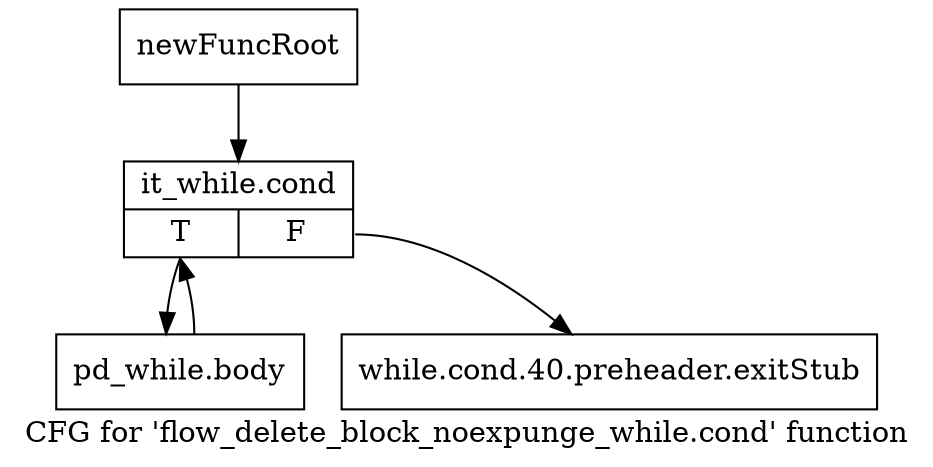 digraph "CFG for 'flow_delete_block_noexpunge_while.cond' function" {
	label="CFG for 'flow_delete_block_noexpunge_while.cond' function";

	Node0xa57b750 [shape=record,label="{newFuncRoot}"];
	Node0xa57b750 -> Node0xa57b7f0;
	Node0xa57b7a0 [shape=record,label="{while.cond.40.preheader.exitStub}"];
	Node0xa57b7f0 [shape=record,label="{it_while.cond|{<s0>T|<s1>F}}"];
	Node0xa57b7f0:s0 -> Node0xa57b840;
	Node0xa57b7f0:s1 -> Node0xa57b7a0;
	Node0xa57b840 [shape=record,label="{pd_while.body}"];
	Node0xa57b840 -> Node0xa57b7f0;
}

